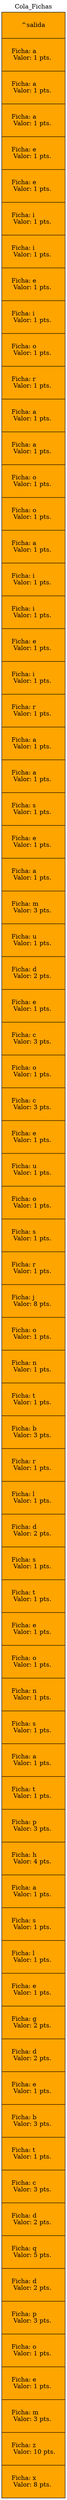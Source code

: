 digraph pila {
label=Cola_Fichas;
labelloc=t;
node [margin=0.3 fontcolor=black  shape=record style=filled fillcolor=orange  color=black];

struct1[
label="{
^salida|Ficha: a\l
 Valor: 1 pts.\l
|Ficha: a\l
 Valor: 1 pts.\l
|Ficha: a\l
 Valor: 1 pts.\l
|Ficha: e\l
 Valor: 1 pts.\l
|Ficha: e\l
 Valor: 1 pts.\l
|Ficha: i\l
 Valor: 1 pts.\l
|Ficha: i\l
 Valor: 1 pts.\l
|Ficha: e\l
 Valor: 1 pts.\l
|Ficha: i\l
 Valor: 1 pts.\l
|Ficha: o\l
 Valor: 1 pts.\l
|Ficha: r\l
 Valor: 1 pts.\l
|Ficha: a\l
 Valor: 1 pts.\l
|Ficha: a\l
 Valor: 1 pts.\l
|Ficha: o\l
 Valor: 1 pts.\l
|Ficha: o\l
 Valor: 1 pts.\l
|Ficha: a\l
 Valor: 1 pts.\l
|Ficha: i\l
 Valor: 1 pts.\l
|Ficha: i\l
 Valor: 1 pts.\l
|Ficha: e\l
 Valor: 1 pts.\l
|Ficha: i\l
 Valor: 1 pts.\l
|Ficha: r\l
 Valor: 1 pts.\l
|Ficha: a\l
 Valor: 1 pts.\l
|Ficha: a\l
 Valor: 1 pts.\l
|Ficha: s\l
 Valor: 1 pts.\l
|Ficha: e\l
 Valor: 1 pts.\l
|Ficha: a\l
 Valor: 1 pts.\l
|Ficha: m\l
 Valor: 3 pts.\l
|Ficha: u\l
 Valor: 1 pts.\l
|Ficha: d\l
 Valor: 2 pts.\l
|Ficha: e\l
 Valor: 1 pts.\l
|Ficha: c\l
 Valor: 3 pts.\l
|Ficha: o\l
 Valor: 1 pts.\l
|Ficha: c\l
 Valor: 3 pts.\l
|Ficha: e\l
 Valor: 1 pts.\l
|Ficha: u\l
 Valor: 1 pts.\l
|Ficha: o\l
 Valor: 1 pts.\l
|Ficha: s\l
 Valor: 1 pts.\l
|Ficha: r\l
 Valor: 1 pts.\l
|Ficha: j\l
 Valor: 8 pts.\l
|Ficha: o\l
 Valor: 1 pts.\l
|Ficha: n\l
 Valor: 1 pts.\l
|Ficha: t\l
 Valor: 1 pts.\l
|Ficha: b\l
 Valor: 3 pts.\l
|Ficha: r\l
 Valor: 1 pts.\l
|Ficha: l\l
 Valor: 1 pts.\l
|Ficha: d\l
 Valor: 2 pts.\l
|Ficha: s\l
 Valor: 1 pts.\l
|Ficha: t\l
 Valor: 1 pts.\l
|Ficha: e\l
 Valor: 1 pts.\l
|Ficha: o\l
 Valor: 1 pts.\l
|Ficha: n\l
 Valor: 1 pts.\l
|Ficha: s\l
 Valor: 1 pts.\l
|Ficha: a\l
 Valor: 1 pts.\l
|Ficha: t\l
 Valor: 1 pts.\l
|Ficha: p\l
 Valor: 3 pts.\l
|Ficha: h\l
 Valor: 4 pts.\l
|Ficha: a\l
 Valor: 1 pts.\l
|Ficha: s\l
 Valor: 1 pts.\l
|Ficha: l\l
 Valor: 1 pts.\l
|Ficha: e\l
 Valor: 1 pts.\l
|Ficha: g\l
 Valor: 2 pts.\l
|Ficha: d\l
 Valor: 2 pts.\l
|Ficha: e\l
 Valor: 1 pts.\l
|Ficha: b\l
 Valor: 3 pts.\l
|Ficha: t\l
 Valor: 1 pts.\l
|Ficha: c\l
 Valor: 3 pts.\l
|Ficha: d\l
 Valor: 2 pts.\l
|Ficha: q\l
 Valor: 5 pts.\l
|Ficha: d\l
 Valor: 2 pts.\l
|Ficha: p\l
 Valor: 3 pts.\l
|Ficha: o\l
 Valor: 1 pts.\l
|Ficha: e\l
 Valor: 1 pts.\l
|Ficha: m\l
 Valor: 3 pts.\l
|Ficha: z\l
 Valor: 10 pts.\l
|Ficha: x\l
 Valor: 8 pts.\l
}" 
];
}
